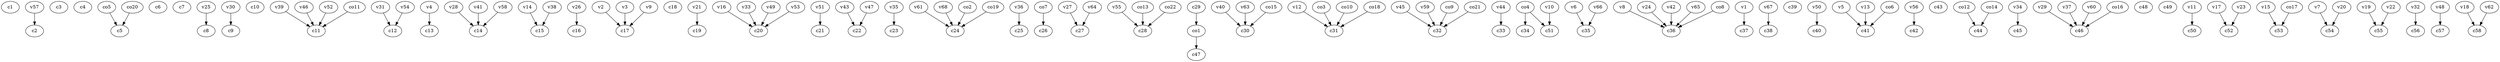 strict digraph  {
c1;
c2;
c3;
c4;
c5;
c6;
c7;
c8;
c9;
c10;
c11;
c12;
c13;
c14;
c15;
c16;
c17;
c18;
c19;
c20;
c21;
c22;
c23;
c24;
c25;
c26;
c27;
c28;
c29;
c30;
c31;
c32;
c33;
c34;
c35;
c36;
c37;
c38;
c39;
c40;
c41;
c42;
c43;
c44;
c45;
c46;
c47;
c48;
c49;
c50;
c51;
c52;
c53;
c54;
c55;
c56;
c57;
c58;
v1;
v2;
v3;
v4;
v5;
v6;
v7;
v8;
v9;
v10;
v11;
v12;
v13;
v14;
v15;
v16;
v17;
v18;
v19;
v20;
v21;
v22;
v23;
v24;
v25;
v26;
v27;
v28;
v29;
v30;
v31;
v32;
v33;
v34;
v35;
v36;
v37;
v38;
v39;
v40;
v41;
v42;
v43;
v44;
v45;
v46;
v47;
v48;
v49;
v50;
v51;
v52;
v53;
v54;
v55;
v56;
v57;
v58;
v59;
v60;
v61;
v62;
v63;
v64;
v65;
v66;
v67;
v68;
co1;
co2;
co3;
co4;
co5;
co6;
co7;
co8;
co9;
co10;
co11;
co12;
co13;
co14;
co15;
co16;
co17;
co18;
co19;
co20;
co21;
co22;
c29 -> co1  [weight=1];
v1 -> c37  [weight=1];
v2 -> c17  [weight=1];
v3 -> c17  [weight=1];
v4 -> c13  [weight=1];
v5 -> c41  [weight=1];
v6 -> c35  [weight=1];
v7 -> c54  [weight=1];
v8 -> c36  [weight=1];
v9 -> c17  [weight=1];
v10 -> c51  [weight=1];
v11 -> c50  [weight=1];
v12 -> c31  [weight=1];
v13 -> c41  [weight=1];
v14 -> c15  [weight=1];
v15 -> c53  [weight=1];
v16 -> c20  [weight=1];
v17 -> c52  [weight=1];
v18 -> c58  [weight=1];
v19 -> c55  [weight=1];
v20 -> c54  [weight=1];
v21 -> c19  [weight=1];
v22 -> c55  [weight=1];
v23 -> c52  [weight=1];
v24 -> c36  [weight=1];
v25 -> c8  [weight=1];
v26 -> c16  [weight=1];
v27 -> c27  [weight=1];
v28 -> c14  [weight=1];
v29 -> c46  [weight=1];
v30 -> c9  [weight=1];
v31 -> c12  [weight=1];
v32 -> c56  [weight=1];
v33 -> c20  [weight=1];
v34 -> c45  [weight=1];
v35 -> c23  [weight=1];
v36 -> c25  [weight=1];
v37 -> c46  [weight=1];
v38 -> c15  [weight=1];
v39 -> c11  [weight=1];
v40 -> c30  [weight=1];
v41 -> c14  [weight=1];
v42 -> c36  [weight=1];
v43 -> c22  [weight=1];
v44 -> c33  [weight=1];
v45 -> c32  [weight=1];
v46 -> c11  [weight=1];
v47 -> c22  [weight=1];
v48 -> c57  [weight=1];
v49 -> c20  [weight=1];
v50 -> c40  [weight=1];
v51 -> c21  [weight=1];
v52 -> c11  [weight=1];
v53 -> c20  [weight=1];
v54 -> c12  [weight=1];
v55 -> c28  [weight=1];
v56 -> c42  [weight=1];
v57 -> c2  [weight=1];
v58 -> c14  [weight=1];
v59 -> c32  [weight=1];
v60 -> c46  [weight=1];
v61 -> c24  [weight=1];
v62 -> c58  [weight=1];
v63 -> c30  [weight=1];
v64 -> c27  [weight=1];
v65 -> c36  [weight=1];
v66 -> c35  [weight=1];
v67 -> c38  [weight=1];
v68 -> c24  [weight=1];
co1 -> c47  [weight=1];
co2 -> c24  [weight=1];
co3 -> c31  [weight=1];
co4 -> c34  [weight=1];
co4 -> c51  [weight=1];
co5 -> c5  [weight=1];
co6 -> c41  [weight=1];
co7 -> c26  [weight=1];
co8 -> c36  [weight=1];
co9 -> c32  [weight=1];
co10 -> c31  [weight=1];
co11 -> c11  [weight=1];
co12 -> c44  [weight=1];
co13 -> c28  [weight=1];
co14 -> c44  [weight=1];
co15 -> c30  [weight=1];
co16 -> c46  [weight=1];
co17 -> c53  [weight=1];
co18 -> c31  [weight=1];
co19 -> c24  [weight=1];
co20 -> c5  [weight=1];
co21 -> c32  [weight=1];
co22 -> c28  [weight=1];
}
